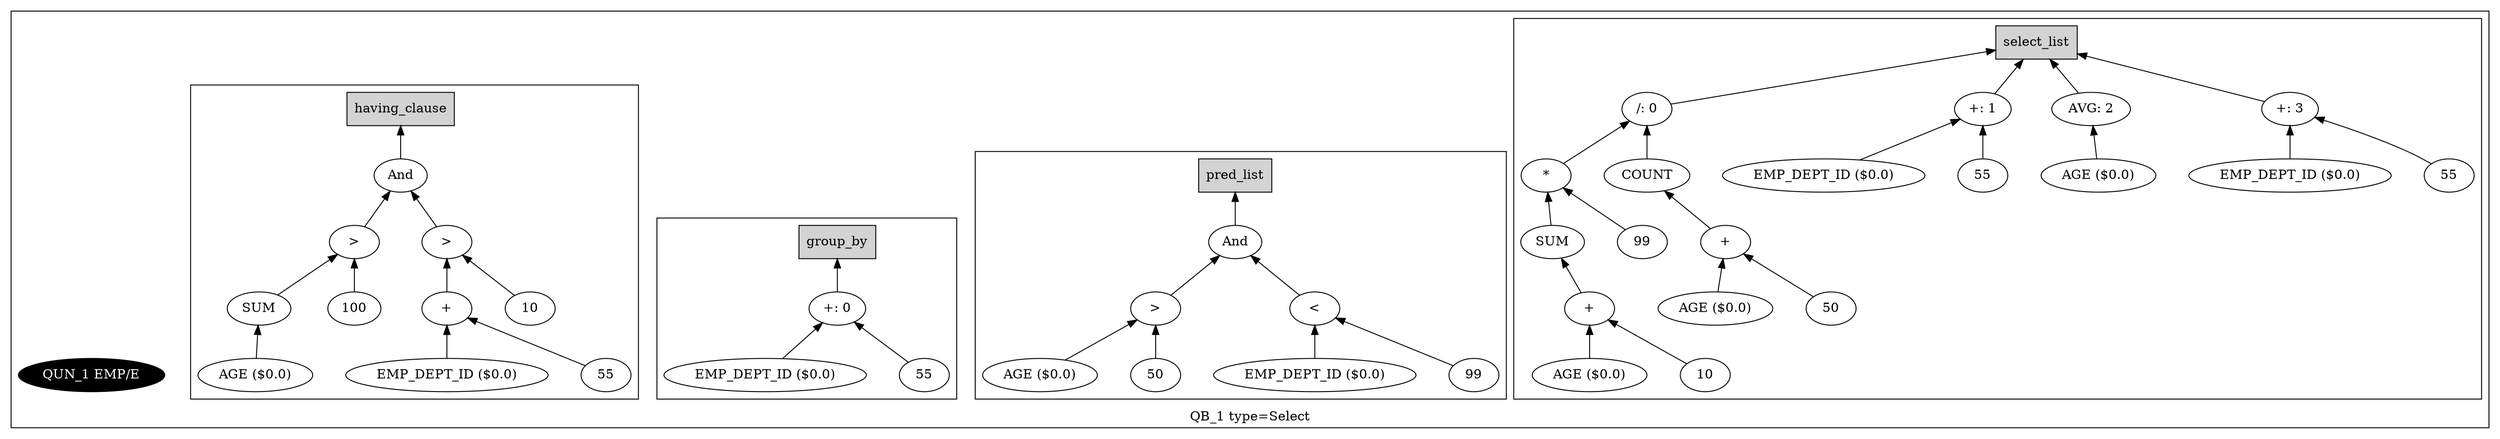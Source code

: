 digraph example1 {
    rankdir=BT;
    nodesep=0.5;
    ordering="in";
  subgraph cluster_QB_1 {
    "QB_1_selectlist"[label="select_list",shape=box,style=filled];
  subgraph cluster_select_listQB_1 {
    exprnodeExprKey11v1[label="/: 0"];
    exprnodeExprKey6v1 -> exprnodeExprKey11v1;
    exprnodeExprKey6v1[label="*"];
    exprnodeExprKey4v1 -> exprnodeExprKey6v1;
    exprnodeExprKey4v1[label="SUM"];
    exprnodeExprKey3v1 -> exprnodeExprKey4v1;
    exprnodeExprKey3v1[label="+"];
    exprnodeExprKey1v1 -> exprnodeExprKey3v1;
    exprnodeExprKey1v1[label="AGE ($0.0)"];
    exprnodeExprKey2v1 -> exprnodeExprKey3v1;
    exprnodeExprKey2v1[label="10"];
    exprnodeExprKey5v1 -> exprnodeExprKey6v1;
    exprnodeExprKey5v1[label="99"];
    exprnodeExprKey10v1 -> exprnodeExprKey11v1;
    exprnodeExprKey10v1[label="COUNT"];
    exprnodeExprKey9v1 -> exprnodeExprKey10v1;
    exprnodeExprKey9v1[label="+"];
    exprnodeExprKey7v1 -> exprnodeExprKey9v1;
    exprnodeExprKey7v1[label="AGE ($0.0)"];
    exprnodeExprKey8v1 -> exprnodeExprKey9v1;
    exprnodeExprKey8v1[label="50"];
    exprnodeExprKey11v1 -> "QB_1_selectlist";
    exprnodeExprKey14v1[label="+: 1"];
    exprnodeExprKey12v1 -> exprnodeExprKey14v1;
    exprnodeExprKey12v1[label="EMP_DEPT_ID ($0.0)"];
    exprnodeExprKey13v1 -> exprnodeExprKey14v1;
    exprnodeExprKey13v1[label="55"];
    exprnodeExprKey14v1 -> "QB_1_selectlist";
    exprnodeExprKey16v1[label="AVG: 2"];
    exprnodeExprKey15v1 -> exprnodeExprKey16v1;
    exprnodeExprKey15v1[label="AGE ($0.0)"];
    exprnodeExprKey16v1 -> "QB_1_selectlist";
    exprnodeExprKey19v1[label="+: 3"];
    exprnodeExprKey17v1 -> exprnodeExprKey19v1;
    exprnodeExprKey17v1[label="EMP_DEPT_ID ($0.0)"];
    exprnodeExprKey18v1 -> exprnodeExprKey19v1;
    exprnodeExprKey18v1[label="55"];
    exprnodeExprKey19v1 -> "QB_1_selectlist";
}
    "QUN_1"[label="QUN_1 EMP/E", fillcolor=black, fontcolor=white, style=filled]
  subgraph cluster_pred_listQB_1 {
    exprnodeExprKey26v1[label="And"];
    exprnodeExprKey22v1 -> exprnodeExprKey26v1;
    exprnodeExprKey22v1[label=">"];
    exprnodeExprKey20v1 -> exprnodeExprKey22v1;
    exprnodeExprKey20v1[label="AGE ($0.0)"];
    exprnodeExprKey21v1 -> exprnodeExprKey22v1;
    exprnodeExprKey21v1[label="50"];
    exprnodeExprKey25v1 -> exprnodeExprKey26v1;
    exprnodeExprKey25v1[label="<"];
    exprnodeExprKey23v1 -> exprnodeExprKey25v1;
    exprnodeExprKey23v1[label="EMP_DEPT_ID ($0.0)"];
    exprnodeExprKey24v1 -> exprnodeExprKey25v1;
    exprnodeExprKey24v1[label="99"];
    exprnodeExprKey26v1 -> QB_1_pred_list;
    "QB_1_pred_list"[label="pred_list",shape=box,style=filled];
}
  subgraph cluster_group_byQB_1 {
    "QB_1_group_by"[label="group_by",shape=box,style=filled];
    exprnodeExprKey29v1[label="+: 0"];
    exprnodeExprKey27v1 -> exprnodeExprKey29v1;
    exprnodeExprKey27v1[label="EMP_DEPT_ID ($0.0)"];
    exprnodeExprKey28v1 -> exprnodeExprKey29v1;
    exprnodeExprKey28v1[label="55"];
    exprnodeExprKey29v1 -> "QB_1_group_by";
}
  subgraph cluster_having_clauseQB_1 {
    exprnodeExprKey39v1[label="And"];
    exprnodeExprKey33v1 -> exprnodeExprKey39v1;
    exprnodeExprKey33v1[label=">"];
    exprnodeExprKey31v1 -> exprnodeExprKey33v1;
    exprnodeExprKey31v1[label="SUM"];
    exprnodeExprKey30v1 -> exprnodeExprKey31v1;
    exprnodeExprKey30v1[label="AGE ($0.0)"];
    exprnodeExprKey32v1 -> exprnodeExprKey33v1;
    exprnodeExprKey32v1[label="100"];
    exprnodeExprKey38v1 -> exprnodeExprKey39v1;
    exprnodeExprKey38v1[label=">"];
    exprnodeExprKey36v1 -> exprnodeExprKey38v1;
    exprnodeExprKey36v1[label="+"];
    exprnodeExprKey34v1 -> exprnodeExprKey36v1;
    exprnodeExprKey34v1[label="EMP_DEPT_ID ($0.0)"];
    exprnodeExprKey35v1 -> exprnodeExprKey36v1;
    exprnodeExprKey35v1[label="55"];
    exprnodeExprKey37v1 -> exprnodeExprKey38v1;
    exprnodeExprKey37v1[label="10"];
    exprnodeExprKey39v1 -> QB_1_having_clause;
    "QB_1_having_clause"[label="having_clause",shape=box,style=filled];
}
    label = "QB_1 type=Select";
}
}

